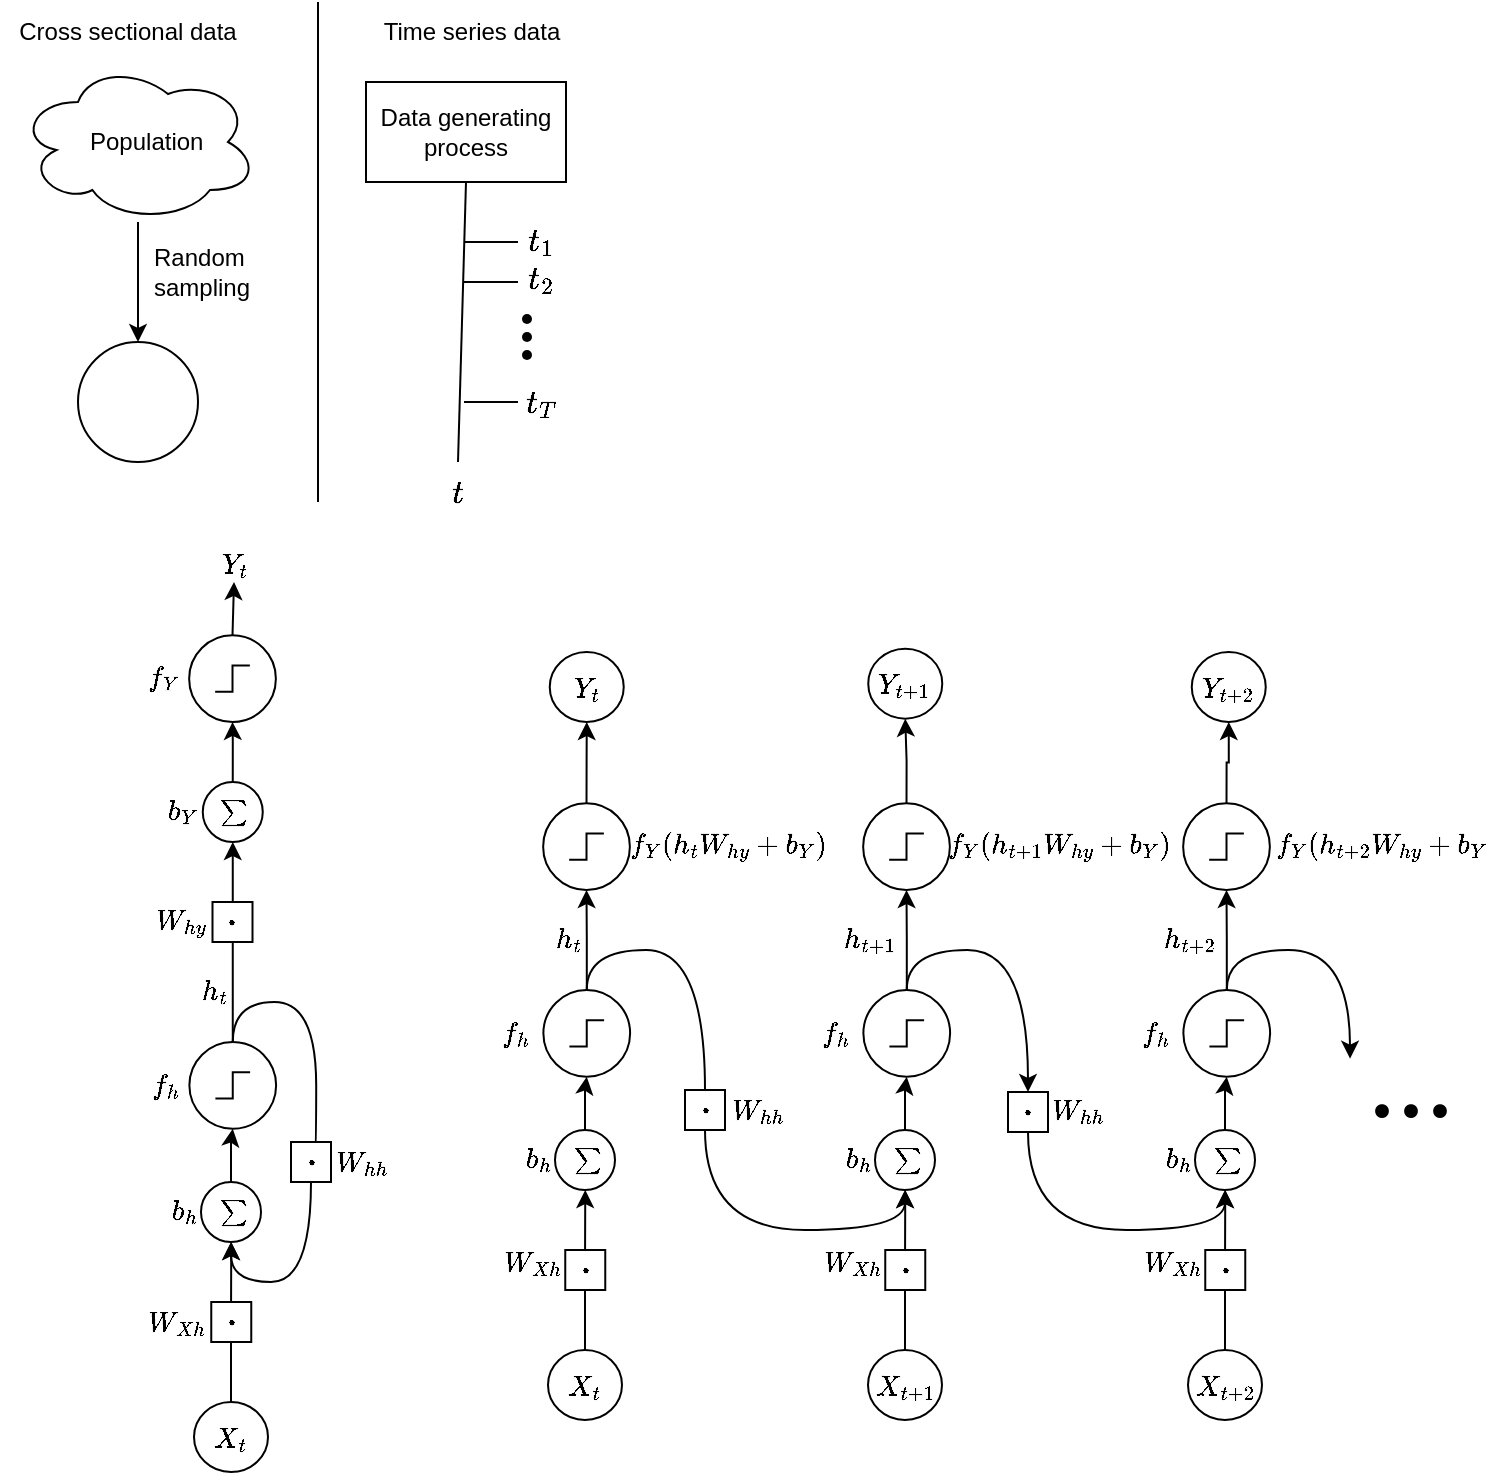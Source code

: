 <mxfile version="21.6.2" type="device">
  <diagram name="Page-1" id="505sKMJ3fzRqQ5gk07cj">
    <mxGraphModel dx="1221" dy="591" grid="1" gridSize="10" guides="1" tooltips="1" connect="1" arrows="1" fold="1" page="1" pageScale="1" pageWidth="850" pageHeight="1100" math="1" shadow="0">
      <root>
        <mxCell id="0" />
        <mxCell id="1" parent="0" />
        <mxCell id="E7iRrf7NFcqsxZCpmhFZ-22" value="$$f_Y$$" style="text;html=1;align=center;verticalAlign=middle;resizable=0;points=[];autosize=1;strokeColor=none;fillColor=none;" vertex="1" parent="1">
          <mxGeometry x="137" y="333.32" width="70" height="30" as="geometry" />
        </mxCell>
        <mxCell id="E7iRrf7NFcqsxZCpmhFZ-26" value="\(\sum\)" style="text;html=1;align=center;verticalAlign=middle;resizable=0;points=[];autosize=1;strokeColor=none;fillColor=none;fontSize=11;" vertex="1" parent="1">
          <mxGeometry x="177.25" y="400" width="60" height="30" as="geometry" />
        </mxCell>
        <mxCell id="E7iRrf7NFcqsxZCpmhFZ-14" value="\(b_h\)" style="text;html=1;align=center;verticalAlign=middle;resizable=0;points=[];autosize=1;strokeColor=none;fillColor=none;" vertex="1" parent="1">
          <mxGeometry x="153" y="600" width="60" height="30" as="geometry" />
        </mxCell>
        <mxCell id="E7iRrf7NFcqsxZCpmhFZ-16" value="" style="edgeStyle=orthogonalEdgeStyle;rounded=0;orthogonalLoop=1;jettySize=auto;html=1;" edge="1" parent="1" source="E7iRrf7NFcqsxZCpmhFZ-10" target="E7iRrf7NFcqsxZCpmhFZ-6">
          <mxGeometry relative="1" as="geometry" />
        </mxCell>
        <mxCell id="E7iRrf7NFcqsxZCpmhFZ-10" value="\(\sum\)" style="text;html=1;align=center;verticalAlign=middle;resizable=0;points=[];autosize=1;strokeColor=none;fillColor=none;fontSize=11;" vertex="1" parent="1">
          <mxGeometry x="176.5" y="600" width="60" height="30" as="geometry" />
        </mxCell>
        <mxCell id="tEOLsJvbwB0zy-CFl1Jq-22" style="edgeStyle=orthogonalEdgeStyle;rounded=0;orthogonalLoop=1;jettySize=auto;html=1;entryX=0.5;entryY=0;entryDx=0;entryDy=0;" parent="1" source="tEOLsJvbwB0zy-CFl1Jq-1" target="tEOLsJvbwB0zy-CFl1Jq-4" edge="1">
          <mxGeometry relative="1" as="geometry" />
        </mxCell>
        <mxCell id="tEOLsJvbwB0zy-CFl1Jq-1" value="" style="ellipse;shape=cloud;whiteSpace=wrap;html=1;" parent="1" vertex="1">
          <mxGeometry x="100" y="40" width="120" height="80" as="geometry" />
        </mxCell>
        <mxCell id="tEOLsJvbwB0zy-CFl1Jq-4" value="" style="ellipse;whiteSpace=wrap;html=1;aspect=fixed;" parent="1" vertex="1">
          <mxGeometry x="130" y="180" width="60" height="60" as="geometry" />
        </mxCell>
        <mxCell id="tEOLsJvbwB0zy-CFl1Jq-5" value="" style="shape=image;html=1;verticalAlign=top;verticalLabelPosition=bottom;labelBackgroundColor=#ffffff;imageAspect=0;aspect=fixed;image=https://cdn0.iconfinder.com/data/icons/octicons/1024/x-128.png" parent="1" vertex="1">
          <mxGeometry x="150" y="190" width="10" height="10" as="geometry" />
        </mxCell>
        <mxCell id="tEOLsJvbwB0zy-CFl1Jq-6" value="" style="shape=image;html=1;verticalAlign=top;verticalLabelPosition=bottom;labelBackgroundColor=#ffffff;imageAspect=0;aspect=fixed;image=https://cdn0.iconfinder.com/data/icons/octicons/1024/x-128.png" parent="1" vertex="1">
          <mxGeometry x="166" y="198" width="10" height="10" as="geometry" />
        </mxCell>
        <mxCell id="tEOLsJvbwB0zy-CFl1Jq-7" value="" style="shape=image;html=1;verticalAlign=top;verticalLabelPosition=bottom;labelBackgroundColor=#ffffff;imageAspect=0;aspect=fixed;image=https://cdn0.iconfinder.com/data/icons/octicons/1024/x-128.png" parent="1" vertex="1">
          <mxGeometry x="173" y="211" width="10" height="10" as="geometry" />
        </mxCell>
        <mxCell id="tEOLsJvbwB0zy-CFl1Jq-8" value="" style="shape=image;html=1;verticalAlign=top;verticalLabelPosition=bottom;labelBackgroundColor=#ffffff;imageAspect=0;aspect=fixed;image=https://cdn0.iconfinder.com/data/icons/octicons/1024/x-128.png" parent="1" vertex="1">
          <mxGeometry x="153" y="201" width="10" height="10" as="geometry" />
        </mxCell>
        <mxCell id="tEOLsJvbwB0zy-CFl1Jq-9" value="" style="shape=image;html=1;verticalAlign=top;verticalLabelPosition=bottom;labelBackgroundColor=#ffffff;imageAspect=0;aspect=fixed;image=https://cdn0.iconfinder.com/data/icons/octicons/1024/x-128.png" parent="1" vertex="1">
          <mxGeometry x="160" y="212" width="10" height="10" as="geometry" />
        </mxCell>
        <mxCell id="tEOLsJvbwB0zy-CFl1Jq-10" value="" style="shape=image;html=1;verticalAlign=top;verticalLabelPosition=bottom;labelBackgroundColor=#ffffff;imageAspect=0;aspect=fixed;image=https://cdn0.iconfinder.com/data/icons/octicons/1024/x-128.png" parent="1" vertex="1">
          <mxGeometry x="147" y="222" width="10" height="10" as="geometry" />
        </mxCell>
        <mxCell id="tEOLsJvbwB0zy-CFl1Jq-11" value="" style="shape=image;html=1;verticalAlign=top;verticalLabelPosition=bottom;labelBackgroundColor=#ffffff;imageAspect=0;aspect=fixed;image=https://cdn0.iconfinder.com/data/icons/octicons/1024/x-128.png" parent="1" vertex="1">
          <mxGeometry x="162" y="227" width="10" height="10" as="geometry" />
        </mxCell>
        <mxCell id="tEOLsJvbwB0zy-CFl1Jq-12" value="" style="shape=image;html=1;verticalAlign=top;verticalLabelPosition=bottom;labelBackgroundColor=#ffffff;imageAspect=0;aspect=fixed;image=https://cdn0.iconfinder.com/data/icons/octicons/1024/x-128.png" parent="1" vertex="1">
          <mxGeometry x="157" y="220" width="10" height="10" as="geometry" />
        </mxCell>
        <mxCell id="tEOLsJvbwB0zy-CFl1Jq-13" value="" style="shape=image;html=1;verticalAlign=top;verticalLabelPosition=bottom;labelBackgroundColor=#ffffff;imageAspect=0;aspect=fixed;image=https://cdn0.iconfinder.com/data/icons/octicons/1024/x-128.png" parent="1" vertex="1">
          <mxGeometry x="143" y="210" width="10" height="10" as="geometry" />
        </mxCell>
        <mxCell id="tEOLsJvbwB0zy-CFl1Jq-14" value="" style="shape=image;html=1;verticalAlign=top;verticalLabelPosition=bottom;labelBackgroundColor=#ffffff;imageAspect=0;aspect=fixed;image=https://cdn0.iconfinder.com/data/icons/octicons/1024/x-128.png" parent="1" vertex="1">
          <mxGeometry x="137" y="199" width="10" height="10" as="geometry" />
        </mxCell>
        <mxCell id="tEOLsJvbwB0zy-CFl1Jq-15" value="" style="shape=image;html=1;verticalAlign=top;verticalLabelPosition=bottom;labelBackgroundColor=#ffffff;imageAspect=0;aspect=fixed;image=https://cdn0.iconfinder.com/data/icons/octicons/1024/x-128.png" parent="1" vertex="1">
          <mxGeometry x="160" y="184" width="10" height="10" as="geometry" />
        </mxCell>
        <mxCell id="tEOLsJvbwB0zy-CFl1Jq-16" value="" style="shape=image;html=1;verticalAlign=top;verticalLabelPosition=bottom;labelBackgroundColor=#ffffff;imageAspect=0;aspect=fixed;image=https://cdn0.iconfinder.com/data/icons/octicons/1024/x-128.png" parent="1" vertex="1">
          <mxGeometry x="178" y="202" width="10" height="10" as="geometry" />
        </mxCell>
        <mxCell id="tEOLsJvbwB0zy-CFl1Jq-17" value="" style="shape=image;html=1;verticalAlign=top;verticalLabelPosition=bottom;labelBackgroundColor=#ffffff;imageAspect=0;aspect=fixed;image=https://cdn0.iconfinder.com/data/icons/octicons/1024/x-128.png" parent="1" vertex="1">
          <mxGeometry x="173" y="221" width="10" height="10" as="geometry" />
        </mxCell>
        <mxCell id="tEOLsJvbwB0zy-CFl1Jq-18" value="" style="shape=image;html=1;verticalAlign=top;verticalLabelPosition=bottom;labelBackgroundColor=#ffffff;imageAspect=0;aspect=fixed;image=https://cdn0.iconfinder.com/data/icons/octicons/1024/x-128.png" parent="1" vertex="1">
          <mxGeometry x="134" y="217" width="10" height="10" as="geometry" />
        </mxCell>
        <mxCell id="tEOLsJvbwB0zy-CFl1Jq-19" value="" style="shape=image;html=1;verticalAlign=top;verticalLabelPosition=bottom;labelBackgroundColor=#ffffff;imageAspect=0;aspect=fixed;image=https://cdn0.iconfinder.com/data/icons/octicons/1024/x-128.png" parent="1" vertex="1">
          <mxGeometry x="141" y="187" width="10" height="10" as="geometry" />
        </mxCell>
        <mxCell id="tEOLsJvbwB0zy-CFl1Jq-20" value="Population" style="text;html=1;strokeColor=none;fillColor=none;align=left;verticalAlign=middle;whiteSpace=wrap;rounded=0;" parent="1" vertex="1">
          <mxGeometry x="134" y="65" width="60" height="30" as="geometry" />
        </mxCell>
        <mxCell id="tEOLsJvbwB0zy-CFl1Jq-21" value="Cross sectional data" style="text;html=1;strokeColor=none;fillColor=none;align=center;verticalAlign=middle;whiteSpace=wrap;rounded=0;" parent="1" vertex="1">
          <mxGeometry x="91" y="10" width="128" height="30" as="geometry" />
        </mxCell>
        <mxCell id="tEOLsJvbwB0zy-CFl1Jq-23" value="Random sampling" style="text;html=1;strokeColor=none;fillColor=none;align=left;verticalAlign=middle;whiteSpace=wrap;rounded=0;" parent="1" vertex="1">
          <mxGeometry x="166" y="130" width="60" height="30" as="geometry" />
        </mxCell>
        <mxCell id="tEOLsJvbwB0zy-CFl1Jq-24" value="" style="endArrow=none;html=1;rounded=0;" parent="1" edge="1">
          <mxGeometry width="50" height="50" relative="1" as="geometry">
            <mxPoint x="250" y="260" as="sourcePoint" />
            <mxPoint x="250" y="10" as="targetPoint" />
          </mxGeometry>
        </mxCell>
        <mxCell id="tEOLsJvbwB0zy-CFl1Jq-25" value="Time series data" style="text;html=1;strokeColor=none;fillColor=none;align=center;verticalAlign=middle;whiteSpace=wrap;rounded=0;" parent="1" vertex="1">
          <mxGeometry x="263" y="10" width="128" height="30" as="geometry" />
        </mxCell>
        <mxCell id="tEOLsJvbwB0zy-CFl1Jq-27" value="Data generating process" style="rounded=0;whiteSpace=wrap;html=1;" parent="1" vertex="1">
          <mxGeometry x="274" y="50" width="100" height="50" as="geometry" />
        </mxCell>
        <mxCell id="tEOLsJvbwB0zy-CFl1Jq-28" value="" style="endArrow=none;html=1;rounded=0;entryX=0.5;entryY=1;entryDx=0;entryDy=0;" parent="1" target="tEOLsJvbwB0zy-CFl1Jq-27" edge="1">
          <mxGeometry width="50" height="50" relative="1" as="geometry">
            <mxPoint x="320" y="240" as="sourcePoint" />
            <mxPoint x="420" y="70" as="targetPoint" />
          </mxGeometry>
        </mxCell>
        <mxCell id="tEOLsJvbwB0zy-CFl1Jq-29" value="\(t\)" style="text;html=1;align=center;verticalAlign=middle;resizable=0;points=[];autosize=1;strokeColor=none;fillColor=none;fontSize=14;" parent="1" vertex="1">
          <mxGeometry x="300" y="240" width="40" height="30" as="geometry" />
        </mxCell>
        <mxCell id="tEOLsJvbwB0zy-CFl1Jq-30" value="" style="endArrow=none;html=1;rounded=0;" parent="1" edge="1">
          <mxGeometry width="50" height="50" relative="1" as="geometry">
            <mxPoint x="323" y="130" as="sourcePoint" />
            <mxPoint x="350" y="130" as="targetPoint" />
          </mxGeometry>
        </mxCell>
        <mxCell id="tEOLsJvbwB0zy-CFl1Jq-31" value="" style="endArrow=none;html=1;rounded=0;" parent="1" edge="1">
          <mxGeometry width="50" height="50" relative="1" as="geometry">
            <mxPoint x="323" y="150" as="sourcePoint" />
            <mxPoint x="350" y="150" as="targetPoint" />
          </mxGeometry>
        </mxCell>
        <mxCell id="tEOLsJvbwB0zy-CFl1Jq-34" value="" style="endArrow=none;html=1;rounded=0;" parent="1" edge="1">
          <mxGeometry width="50" height="50" relative="1" as="geometry">
            <mxPoint x="323" y="210" as="sourcePoint" />
            <mxPoint x="350" y="210" as="targetPoint" />
          </mxGeometry>
        </mxCell>
        <mxCell id="tEOLsJvbwB0zy-CFl1Jq-36" value="\(t_1\)" style="text;html=1;align=center;verticalAlign=middle;resizable=0;points=[];autosize=1;strokeColor=none;fillColor=none;fontSize=14;" parent="1" vertex="1">
          <mxGeometry x="331" y="114" width="60" height="30" as="geometry" />
        </mxCell>
        <mxCell id="tEOLsJvbwB0zy-CFl1Jq-37" value="\(t_2\)" style="text;html=1;align=center;verticalAlign=middle;resizable=0;points=[];autosize=1;strokeColor=none;fillColor=none;fontSize=14;" parent="1" vertex="1">
          <mxGeometry x="331" y="133" width="60" height="30" as="geometry" />
        </mxCell>
        <mxCell id="tEOLsJvbwB0zy-CFl1Jq-38" value="\(t_T\)" style="text;html=1;align=center;verticalAlign=middle;resizable=0;points=[];autosize=1;strokeColor=none;fillColor=none;fontSize=14;" parent="1" vertex="1">
          <mxGeometry x="331" y="195" width="60" height="30" as="geometry" />
        </mxCell>
        <mxCell id="tEOLsJvbwB0zy-CFl1Jq-39" value="" style="ellipse;whiteSpace=wrap;html=1;labelBackgroundColor=#030303;labelBorderColor=none;fillColor=#030303;strokeColor=none;" parent="1" vertex="1">
          <mxGeometry x="352" y="166" width="5" height="5" as="geometry" />
        </mxCell>
        <mxCell id="tEOLsJvbwB0zy-CFl1Jq-41" value="" style="ellipse;whiteSpace=wrap;html=1;labelBackgroundColor=#030303;labelBorderColor=none;fillColor=#030303;strokeColor=none;" parent="1" vertex="1">
          <mxGeometry x="352" y="175" width="5" height="5" as="geometry" />
        </mxCell>
        <mxCell id="tEOLsJvbwB0zy-CFl1Jq-42" value="" style="ellipse;whiteSpace=wrap;html=1;labelBackgroundColor=#030303;labelBorderColor=none;fillColor=#030303;strokeColor=none;" parent="1" vertex="1">
          <mxGeometry x="352" y="184" width="5" height="5" as="geometry" />
        </mxCell>
        <mxCell id="E7iRrf7NFcqsxZCpmhFZ-1" value="\(X_t\)" style="ellipse;whiteSpace=wrap;html=1;" vertex="1" parent="1">
          <mxGeometry x="188" y="710" width="37" height="35" as="geometry" />
        </mxCell>
        <mxCell id="E7iRrf7NFcqsxZCpmhFZ-12" style="edgeStyle=orthogonalEdgeStyle;rounded=0;orthogonalLoop=1;jettySize=auto;html=1;entryX=0.5;entryY=0;entryDx=0;entryDy=0;exitX=0.5;exitY=0;exitDx=0;exitDy=0;exitPerimeter=0;curved=1;" edge="1" parent="1" source="E7iRrf7NFcqsxZCpmhFZ-6" target="E7iRrf7NFcqsxZCpmhFZ-72">
          <mxGeometry relative="1" as="geometry" />
        </mxCell>
        <mxCell id="E7iRrf7NFcqsxZCpmhFZ-17" style="edgeStyle=orthogonalEdgeStyle;rounded=0;orthogonalLoop=1;jettySize=auto;html=1;entryX=0.5;entryY=1;entryDx=0;entryDy=0;" edge="1" parent="1" source="E7iRrf7NFcqsxZCpmhFZ-6" target="E7iRrf7NFcqsxZCpmhFZ-24">
          <mxGeometry relative="1" as="geometry">
            <mxPoint x="207" y="420" as="targetPoint" />
          </mxGeometry>
        </mxCell>
        <mxCell id="E7iRrf7NFcqsxZCpmhFZ-6" value="" style="pointerEvents=1;verticalLabelPosition=bottom;shadow=0;dashed=0;align=center;html=1;verticalAlign=top;shape=mxgraph.electrical.signal_sources.source;aspect=fixed;points=[[0.5,0,0],[1,0.5,0],[0.5,1,0],[0,0.5,0]];elSignalType=stepOn;" vertex="1" parent="1">
          <mxGeometry x="185.69" y="530" width="43.37" height="43.37" as="geometry" />
        </mxCell>
        <mxCell id="E7iRrf7NFcqsxZCpmhFZ-7" value="$$f_h$$" style="text;html=1;align=center;verticalAlign=middle;resizable=0;points=[];autosize=1;strokeColor=none;fillColor=none;" vertex="1" parent="1">
          <mxGeometry x="139" y="536.69" width="70" height="30" as="geometry" />
        </mxCell>
        <mxCell id="E7iRrf7NFcqsxZCpmhFZ-9" value="" style="ellipse;whiteSpace=wrap;html=1;fillColor=none;" vertex="1" parent="1">
          <mxGeometry x="191.5" y="600" width="30" height="30" as="geometry" />
        </mxCell>
        <mxCell id="E7iRrf7NFcqsxZCpmhFZ-11" value="\(W_{Xh}\)" style="text;html=1;align=center;verticalAlign=middle;resizable=0;points=[];autosize=1;strokeColor=none;fillColor=none;" vertex="1" parent="1">
          <mxGeometry x="139" y="655" width="80" height="30" as="geometry" />
        </mxCell>
        <mxCell id="E7iRrf7NFcqsxZCpmhFZ-13" value="\(W_{hh}\)" style="text;html=1;align=center;verticalAlign=middle;resizable=0;points=[];autosize=1;strokeColor=none;fillColor=none;" vertex="1" parent="1">
          <mxGeometry x="232.38" y="575" width="80" height="30" as="geometry" />
        </mxCell>
        <mxCell id="E7iRrf7NFcqsxZCpmhFZ-19" value="\(W_{hy}\)" style="text;html=1;align=center;verticalAlign=middle;resizable=0;points=[];autosize=1;strokeColor=none;fillColor=none;" vertex="1" parent="1">
          <mxGeometry x="141" y="455" width="80" height="30" as="geometry" />
        </mxCell>
        <mxCell id="E7iRrf7NFcqsxZCpmhFZ-20" value="\(Y_t\)" style="text;html=1;align=center;verticalAlign=middle;resizable=0;points=[];autosize=1;strokeColor=none;fillColor=none;" vertex="1" parent="1">
          <mxGeometry x="178.38" y="276" width="60" height="30" as="geometry" />
        </mxCell>
        <mxCell id="E7iRrf7NFcqsxZCpmhFZ-23" style="edgeStyle=orthogonalEdgeStyle;rounded=0;orthogonalLoop=1;jettySize=auto;html=1;exitX=0.5;exitY=0;exitDx=0;exitDy=0;exitPerimeter=0;" edge="1" parent="1" source="E7iRrf7NFcqsxZCpmhFZ-85">
          <mxGeometry relative="1" as="geometry">
            <mxPoint x="207.429" y="340" as="sourcePoint" />
            <mxPoint x="208" y="300" as="targetPoint" />
          </mxGeometry>
        </mxCell>
        <mxCell id="E7iRrf7NFcqsxZCpmhFZ-27" style="edgeStyle=orthogonalEdgeStyle;rounded=0;orthogonalLoop=1;jettySize=auto;html=1;entryX=0.5;entryY=1;entryDx=0;entryDy=0;entryPerimeter=0;" edge="1" parent="1" source="E7iRrf7NFcqsxZCpmhFZ-24" target="E7iRrf7NFcqsxZCpmhFZ-85">
          <mxGeometry relative="1" as="geometry">
            <mxPoint x="207.38" y="370" as="targetPoint" />
          </mxGeometry>
        </mxCell>
        <mxCell id="E7iRrf7NFcqsxZCpmhFZ-24" value="" style="ellipse;whiteSpace=wrap;html=1;fillColor=none;" vertex="1" parent="1">
          <mxGeometry x="192.38" y="400" width="30" height="30" as="geometry" />
        </mxCell>
        <mxCell id="E7iRrf7NFcqsxZCpmhFZ-25" value="\(b_Y\)" style="text;html=1;align=center;verticalAlign=middle;resizable=0;points=[];autosize=1;strokeColor=none;fillColor=none;" vertex="1" parent="1">
          <mxGeometry x="151.63" y="400" width="60" height="30" as="geometry" />
        </mxCell>
        <mxCell id="E7iRrf7NFcqsxZCpmhFZ-74" style="edgeStyle=orthogonalEdgeStyle;rounded=0;orthogonalLoop=1;jettySize=auto;html=1;entryX=0.5;entryY=1;entryDx=0;entryDy=0;curved=1;exitX=0.5;exitY=1;exitDx=0;exitDy=0;" edge="1" parent="1" source="E7iRrf7NFcqsxZCpmhFZ-72" target="E7iRrf7NFcqsxZCpmhFZ-9">
          <mxGeometry relative="1" as="geometry" />
        </mxCell>
        <mxCell id="E7iRrf7NFcqsxZCpmhFZ-72" value="\(\cdot\)" style="rounded=0;whiteSpace=wrap;html=1;fontSize=18;" vertex="1" parent="1">
          <mxGeometry x="236.5" y="580" width="20" height="20" as="geometry" />
        </mxCell>
        <mxCell id="E7iRrf7NFcqsxZCpmhFZ-77" style="edgeStyle=orthogonalEdgeStyle;rounded=0;orthogonalLoop=1;jettySize=auto;html=1;exitX=0.5;exitY=0;exitDx=0;exitDy=0;" edge="1" parent="1" source="E7iRrf7NFcqsxZCpmhFZ-1">
          <mxGeometry relative="1" as="geometry">
            <mxPoint x="206.63" y="630" as="targetPoint" />
          </mxGeometry>
        </mxCell>
        <mxCell id="E7iRrf7NFcqsxZCpmhFZ-76" value="\(\cdot\)" style="rounded=0;whiteSpace=wrap;html=1;fontSize=18;" vertex="1" parent="1">
          <mxGeometry x="196.63" y="660" width="20" height="20" as="geometry" />
        </mxCell>
        <mxCell id="E7iRrf7NFcqsxZCpmhFZ-82" value="\(\cdot\)" style="rounded=0;whiteSpace=wrap;html=1;fontSize=18;" vertex="1" parent="1">
          <mxGeometry x="197.25" y="460" width="20" height="20" as="geometry" />
        </mxCell>
        <mxCell id="E7iRrf7NFcqsxZCpmhFZ-85" value="" style="pointerEvents=1;verticalLabelPosition=bottom;shadow=0;dashed=0;align=center;html=1;verticalAlign=top;shape=mxgraph.electrical.signal_sources.source;aspect=fixed;points=[[0.5,0,0],[1,0.5,0],[0.5,1,0],[0,0.5,0]];elSignalType=stepOn;" vertex="1" parent="1">
          <mxGeometry x="185.57" y="326.63" width="43.37" height="43.37" as="geometry" />
        </mxCell>
        <mxCell id="E7iRrf7NFcqsxZCpmhFZ-86" value="\(h_t\)" style="text;html=1;align=center;verticalAlign=middle;resizable=0;points=[];autosize=1;strokeColor=none;fillColor=none;" vertex="1" parent="1">
          <mxGeometry x="173" y="490" width="50" height="30" as="geometry" />
        </mxCell>
        <mxCell id="E7iRrf7NFcqsxZCpmhFZ-87" value="$$f_Y(h_t&lt;br&gt;W_{hy}&lt;br&gt;&amp;nbsp;+b_Y&lt;br&gt;)$$" style="text;html=1;align=center;verticalAlign=middle;resizable=0;points=[];autosize=1;strokeColor=none;fillColor=none;" vertex="1" parent="1">
          <mxGeometry x="415.38" y="397.32" width="80" height="70" as="geometry" />
        </mxCell>
        <mxCell id="E7iRrf7NFcqsxZCpmhFZ-89" value="\(b_h\)" style="text;html=1;align=center;verticalAlign=middle;resizable=0;points=[];autosize=1;strokeColor=none;fillColor=none;" vertex="1" parent="1">
          <mxGeometry x="330" y="574" width="60" height="30" as="geometry" />
        </mxCell>
        <mxCell id="E7iRrf7NFcqsxZCpmhFZ-90" value="" style="edgeStyle=orthogonalEdgeStyle;rounded=0;orthogonalLoop=1;jettySize=auto;html=1;" edge="1" parent="1" source="E7iRrf7NFcqsxZCpmhFZ-91" target="E7iRrf7NFcqsxZCpmhFZ-95">
          <mxGeometry relative="1" as="geometry" />
        </mxCell>
        <mxCell id="E7iRrf7NFcqsxZCpmhFZ-91" value="\(\sum\)" style="text;html=1;align=center;verticalAlign=middle;resizable=0;points=[];autosize=1;strokeColor=none;fillColor=none;fontSize=11;" vertex="1" parent="1">
          <mxGeometry x="353.5" y="574" width="60" height="30" as="geometry" />
        </mxCell>
        <mxCell id="E7iRrf7NFcqsxZCpmhFZ-92" value="\(X_t\)" style="ellipse;whiteSpace=wrap;html=1;" vertex="1" parent="1">
          <mxGeometry x="365" y="684" width="37" height="35" as="geometry" />
        </mxCell>
        <mxCell id="E7iRrf7NFcqsxZCpmhFZ-93" style="edgeStyle=orthogonalEdgeStyle;rounded=0;orthogonalLoop=1;jettySize=auto;html=1;entryX=0.5;entryY=0;entryDx=0;entryDy=0;exitX=0.5;exitY=0;exitDx=0;exitDy=0;exitPerimeter=0;curved=1;endArrow=none;endFill=0;" edge="1" parent="1" source="E7iRrf7NFcqsxZCpmhFZ-95" target="E7iRrf7NFcqsxZCpmhFZ-106">
          <mxGeometry relative="1" as="geometry" />
        </mxCell>
        <mxCell id="E7iRrf7NFcqsxZCpmhFZ-94" style="edgeStyle=orthogonalEdgeStyle;rounded=0;orthogonalLoop=1;jettySize=auto;html=1;entryX=0.5;entryY=1;entryDx=0;entryDy=0;entryPerimeter=0;" edge="1" parent="1" source="E7iRrf7NFcqsxZCpmhFZ-95" target="E7iRrf7NFcqsxZCpmhFZ-110">
          <mxGeometry relative="1" as="geometry">
            <mxPoint x="384.38" y="404" as="targetPoint" />
          </mxGeometry>
        </mxCell>
        <mxCell id="E7iRrf7NFcqsxZCpmhFZ-95" value="" style="pointerEvents=1;verticalLabelPosition=bottom;shadow=0;dashed=0;align=center;html=1;verticalAlign=top;shape=mxgraph.electrical.signal_sources.source;aspect=fixed;points=[[0.5,0,0],[1,0.5,0],[0.5,1,0],[0,0.5,0]];elSignalType=stepOn;" vertex="1" parent="1">
          <mxGeometry x="362.69" y="504" width="43.37" height="43.37" as="geometry" />
        </mxCell>
        <mxCell id="E7iRrf7NFcqsxZCpmhFZ-96" value="$$f_h$$" style="text;html=1;align=center;verticalAlign=middle;resizable=0;points=[];autosize=1;strokeColor=none;fillColor=none;" vertex="1" parent="1">
          <mxGeometry x="314" y="510.69" width="70" height="30" as="geometry" />
        </mxCell>
        <mxCell id="E7iRrf7NFcqsxZCpmhFZ-97" value="" style="ellipse;whiteSpace=wrap;html=1;fillColor=none;" vertex="1" parent="1">
          <mxGeometry x="368.5" y="574" width="30" height="30" as="geometry" />
        </mxCell>
        <mxCell id="E7iRrf7NFcqsxZCpmhFZ-98" value="\(W_{Xh}\)" style="text;html=1;align=center;verticalAlign=middle;resizable=0;points=[];autosize=1;strokeColor=none;fillColor=none;" vertex="1" parent="1">
          <mxGeometry x="317" y="625" width="80" height="30" as="geometry" />
        </mxCell>
        <mxCell id="E7iRrf7NFcqsxZCpmhFZ-101" style="edgeStyle=orthogonalEdgeStyle;rounded=0;orthogonalLoop=1;jettySize=auto;html=1;exitX=0.5;exitY=0;exitDx=0;exitDy=0;exitPerimeter=0;entryX=0.5;entryY=1;entryDx=0;entryDy=0;" edge="1" parent="1" source="E7iRrf7NFcqsxZCpmhFZ-110" target="E7iRrf7NFcqsxZCpmhFZ-158">
          <mxGeometry relative="1" as="geometry">
            <mxPoint x="384.429" y="424" as="sourcePoint" />
            <mxPoint x="385" y="384" as="targetPoint" />
          </mxGeometry>
        </mxCell>
        <mxCell id="E7iRrf7NFcqsxZCpmhFZ-105" style="edgeStyle=orthogonalEdgeStyle;rounded=0;orthogonalLoop=1;jettySize=auto;html=1;entryX=0.5;entryY=1;entryDx=0;entryDy=0;curved=1;exitX=0.5;exitY=1;exitDx=0;exitDy=0;" edge="1" parent="1" source="E7iRrf7NFcqsxZCpmhFZ-106" target="E7iRrf7NFcqsxZCpmhFZ-122">
          <mxGeometry relative="1" as="geometry" />
        </mxCell>
        <mxCell id="E7iRrf7NFcqsxZCpmhFZ-106" value="\(\cdot\)" style="rounded=0;whiteSpace=wrap;html=1;fontSize=18;" vertex="1" parent="1">
          <mxGeometry x="433.5" y="554" width="20" height="20" as="geometry" />
        </mxCell>
        <mxCell id="E7iRrf7NFcqsxZCpmhFZ-107" style="edgeStyle=orthogonalEdgeStyle;rounded=0;orthogonalLoop=1;jettySize=auto;html=1;exitX=0.5;exitY=0;exitDx=0;exitDy=0;" edge="1" parent="1" source="E7iRrf7NFcqsxZCpmhFZ-92">
          <mxGeometry relative="1" as="geometry">
            <mxPoint x="383.63" y="604" as="targetPoint" />
          </mxGeometry>
        </mxCell>
        <mxCell id="E7iRrf7NFcqsxZCpmhFZ-108" value="\(\cdot\)" style="rounded=0;whiteSpace=wrap;html=1;fontSize=18;" vertex="1" parent="1">
          <mxGeometry x="373.63" y="634" width="20" height="20" as="geometry" />
        </mxCell>
        <mxCell id="E7iRrf7NFcqsxZCpmhFZ-110" value="" style="pointerEvents=1;verticalLabelPosition=bottom;shadow=0;dashed=0;align=center;html=1;verticalAlign=top;shape=mxgraph.electrical.signal_sources.source;aspect=fixed;points=[[0.5,0,0],[1,0.5,0],[0.5,1,0],[0,0.5,0]];elSignalType=stepOn;" vertex="1" parent="1">
          <mxGeometry x="362.57" y="410.63" width="43.37" height="43.37" as="geometry" />
        </mxCell>
        <mxCell id="E7iRrf7NFcqsxZCpmhFZ-111" value="\(h_t\)" style="text;html=1;align=center;verticalAlign=middle;resizable=0;points=[];autosize=1;strokeColor=none;fillColor=none;" vertex="1" parent="1">
          <mxGeometry x="350" y="464" width="50" height="30" as="geometry" />
        </mxCell>
        <mxCell id="E7iRrf7NFcqsxZCpmhFZ-112" value="\(W_{hh}\)" style="text;html=1;align=center;verticalAlign=middle;resizable=0;points=[];autosize=1;strokeColor=none;fillColor=none;" vertex="1" parent="1">
          <mxGeometry x="429.5" y="549" width="80" height="30" as="geometry" />
        </mxCell>
        <mxCell id="E7iRrf7NFcqsxZCpmhFZ-113" value="$$f_Y(h_{t+1}&lt;br&gt;W_{hy}&lt;br&gt;&amp;nbsp;+b_Y&lt;br&gt;)$$" style="text;html=1;align=center;verticalAlign=middle;resizable=0;points=[];autosize=1;strokeColor=none;fillColor=none;" vertex="1" parent="1">
          <mxGeometry x="569.5" y="397.32" width="100" height="70" as="geometry" />
        </mxCell>
        <mxCell id="E7iRrf7NFcqsxZCpmhFZ-114" value="\(b_h\)" style="text;html=1;align=center;verticalAlign=middle;resizable=0;points=[];autosize=1;strokeColor=none;fillColor=none;" vertex="1" parent="1">
          <mxGeometry x="490" y="574" width="60" height="30" as="geometry" />
        </mxCell>
        <mxCell id="E7iRrf7NFcqsxZCpmhFZ-115" value="" style="edgeStyle=orthogonalEdgeStyle;rounded=0;orthogonalLoop=1;jettySize=auto;html=1;" edge="1" parent="1" source="E7iRrf7NFcqsxZCpmhFZ-116" target="E7iRrf7NFcqsxZCpmhFZ-120">
          <mxGeometry relative="1" as="geometry" />
        </mxCell>
        <mxCell id="E7iRrf7NFcqsxZCpmhFZ-116" value="\(\sum\)" style="text;html=1;align=center;verticalAlign=middle;resizable=0;points=[];autosize=1;strokeColor=none;fillColor=none;fontSize=11;" vertex="1" parent="1">
          <mxGeometry x="513.5" y="574" width="60" height="30" as="geometry" />
        </mxCell>
        <mxCell id="E7iRrf7NFcqsxZCpmhFZ-117" value="\(X_{t+1}\)" style="ellipse;whiteSpace=wrap;html=1;" vertex="1" parent="1">
          <mxGeometry x="525" y="684" width="37" height="35" as="geometry" />
        </mxCell>
        <mxCell id="E7iRrf7NFcqsxZCpmhFZ-118" style="edgeStyle=orthogonalEdgeStyle;rounded=0;orthogonalLoop=1;jettySize=auto;html=1;entryX=0.5;entryY=0;entryDx=0;entryDy=0;exitX=0.5;exitY=0;exitDx=0;exitDy=0;exitPerimeter=0;curved=1;" edge="1" parent="1" source="E7iRrf7NFcqsxZCpmhFZ-120" target="E7iRrf7NFcqsxZCpmhFZ-127">
          <mxGeometry relative="1" as="geometry" />
        </mxCell>
        <mxCell id="E7iRrf7NFcqsxZCpmhFZ-119" style="edgeStyle=orthogonalEdgeStyle;rounded=0;orthogonalLoop=1;jettySize=auto;html=1;entryX=0.5;entryY=1;entryDx=0;entryDy=0;entryPerimeter=0;" edge="1" parent="1" source="E7iRrf7NFcqsxZCpmhFZ-120" target="E7iRrf7NFcqsxZCpmhFZ-130">
          <mxGeometry relative="1" as="geometry">
            <mxPoint x="544.38" y="404" as="targetPoint" />
          </mxGeometry>
        </mxCell>
        <mxCell id="E7iRrf7NFcqsxZCpmhFZ-120" value="" style="pointerEvents=1;verticalLabelPosition=bottom;shadow=0;dashed=0;align=center;html=1;verticalAlign=top;shape=mxgraph.electrical.signal_sources.source;aspect=fixed;points=[[0.5,0,0],[1,0.5,0],[0.5,1,0],[0,0.5,0]];elSignalType=stepOn;" vertex="1" parent="1">
          <mxGeometry x="522.69" y="504" width="43.37" height="43.37" as="geometry" />
        </mxCell>
        <mxCell id="E7iRrf7NFcqsxZCpmhFZ-121" value="$$f_h$$" style="text;html=1;align=center;verticalAlign=middle;resizable=0;points=[];autosize=1;strokeColor=none;fillColor=none;" vertex="1" parent="1">
          <mxGeometry x="474" y="510.69" width="70" height="30" as="geometry" />
        </mxCell>
        <mxCell id="E7iRrf7NFcqsxZCpmhFZ-122" value="" style="ellipse;whiteSpace=wrap;html=1;fillColor=none;" vertex="1" parent="1">
          <mxGeometry x="528.5" y="574" width="30" height="30" as="geometry" />
        </mxCell>
        <mxCell id="E7iRrf7NFcqsxZCpmhFZ-123" value="\(W_{Xh}\)" style="text;html=1;align=center;verticalAlign=middle;resizable=0;points=[];autosize=1;strokeColor=none;fillColor=none;" vertex="1" parent="1">
          <mxGeometry x="477" y="625" width="80" height="30" as="geometry" />
        </mxCell>
        <mxCell id="E7iRrf7NFcqsxZCpmhFZ-125" style="edgeStyle=orthogonalEdgeStyle;rounded=0;orthogonalLoop=1;jettySize=auto;html=1;exitX=0.5;exitY=0;exitDx=0;exitDy=0;exitPerimeter=0;entryX=0.5;entryY=1;entryDx=0;entryDy=0;" edge="1" parent="1" source="E7iRrf7NFcqsxZCpmhFZ-130" target="E7iRrf7NFcqsxZCpmhFZ-159">
          <mxGeometry relative="1" as="geometry">
            <mxPoint x="544.429" y="424" as="sourcePoint" />
            <mxPoint x="545" y="384" as="targetPoint" />
          </mxGeometry>
        </mxCell>
        <mxCell id="E7iRrf7NFcqsxZCpmhFZ-126" style="edgeStyle=orthogonalEdgeStyle;rounded=0;orthogonalLoop=1;jettySize=auto;html=1;entryX=0.5;entryY=1;entryDx=0;entryDy=0;curved=1;exitX=0.5;exitY=1;exitDx=0;exitDy=0;" edge="1" parent="1" source="E7iRrf7NFcqsxZCpmhFZ-127" target="E7iRrf7NFcqsxZCpmhFZ-142">
          <mxGeometry relative="1" as="geometry" />
        </mxCell>
        <mxCell id="E7iRrf7NFcqsxZCpmhFZ-127" value="\(\cdot\)" style="rounded=0;whiteSpace=wrap;html=1;fontSize=18;" vertex="1" parent="1">
          <mxGeometry x="595" y="555" width="20" height="20" as="geometry" />
        </mxCell>
        <mxCell id="E7iRrf7NFcqsxZCpmhFZ-128" style="edgeStyle=orthogonalEdgeStyle;rounded=0;orthogonalLoop=1;jettySize=auto;html=1;exitX=0.5;exitY=0;exitDx=0;exitDy=0;" edge="1" parent="1" source="E7iRrf7NFcqsxZCpmhFZ-117">
          <mxGeometry relative="1" as="geometry">
            <mxPoint x="543.63" y="604" as="targetPoint" />
          </mxGeometry>
        </mxCell>
        <mxCell id="E7iRrf7NFcqsxZCpmhFZ-129" value="\(\cdot\)" style="rounded=0;whiteSpace=wrap;html=1;fontSize=18;" vertex="1" parent="1">
          <mxGeometry x="533.63" y="634" width="20" height="20" as="geometry" />
        </mxCell>
        <mxCell id="E7iRrf7NFcqsxZCpmhFZ-130" value="" style="pointerEvents=1;verticalLabelPosition=bottom;shadow=0;dashed=0;align=center;html=1;verticalAlign=top;shape=mxgraph.electrical.signal_sources.source;aspect=fixed;points=[[0.5,0,0],[1,0.5,0],[0.5,1,0],[0,0.5,0]];elSignalType=stepOn;" vertex="1" parent="1">
          <mxGeometry x="522.57" y="410.63" width="43.37" height="43.37" as="geometry" />
        </mxCell>
        <mxCell id="E7iRrf7NFcqsxZCpmhFZ-131" value="\(h_{t+1}\)" style="text;html=1;align=center;verticalAlign=middle;resizable=0;points=[];autosize=1;strokeColor=none;fillColor=none;" vertex="1" parent="1">
          <mxGeometry x="485.94" y="464" width="80" height="30" as="geometry" />
        </mxCell>
        <mxCell id="E7iRrf7NFcqsxZCpmhFZ-132" value="\(W_{hh}\)" style="text;html=1;align=center;verticalAlign=middle;resizable=0;points=[];autosize=1;strokeColor=none;fillColor=none;" vertex="1" parent="1">
          <mxGeometry x="589.5" y="549" width="80" height="30" as="geometry" />
        </mxCell>
        <mxCell id="E7iRrf7NFcqsxZCpmhFZ-133" value="$$f_Y(h_{t+2}&lt;br&gt;W_{hy}&lt;br&gt;&amp;nbsp;+b_Y&lt;br&gt;)$$" style="text;html=1;align=center;verticalAlign=middle;resizable=0;points=[];autosize=1;strokeColor=none;fillColor=none;" vertex="1" parent="1">
          <mxGeometry x="733.5" y="397.32" width="100" height="70" as="geometry" />
        </mxCell>
        <mxCell id="E7iRrf7NFcqsxZCpmhFZ-134" value="\(b_h\)" style="text;html=1;align=center;verticalAlign=middle;resizable=0;points=[];autosize=1;strokeColor=none;fillColor=none;" vertex="1" parent="1">
          <mxGeometry x="650" y="574" width="60" height="30" as="geometry" />
        </mxCell>
        <mxCell id="E7iRrf7NFcqsxZCpmhFZ-135" value="" style="edgeStyle=orthogonalEdgeStyle;rounded=0;orthogonalLoop=1;jettySize=auto;html=1;" edge="1" parent="1" source="E7iRrf7NFcqsxZCpmhFZ-136" target="E7iRrf7NFcqsxZCpmhFZ-140">
          <mxGeometry relative="1" as="geometry" />
        </mxCell>
        <mxCell id="E7iRrf7NFcqsxZCpmhFZ-136" value="\(\sum\)" style="text;html=1;align=center;verticalAlign=middle;resizable=0;points=[];autosize=1;strokeColor=none;fillColor=none;fontSize=11;" vertex="1" parent="1">
          <mxGeometry x="673.5" y="574" width="60" height="30" as="geometry" />
        </mxCell>
        <mxCell id="E7iRrf7NFcqsxZCpmhFZ-137" value="\(X_{t+2}\)" style="ellipse;whiteSpace=wrap;html=1;" vertex="1" parent="1">
          <mxGeometry x="685" y="684" width="37" height="35" as="geometry" />
        </mxCell>
        <mxCell id="E7iRrf7NFcqsxZCpmhFZ-139" style="edgeStyle=orthogonalEdgeStyle;rounded=0;orthogonalLoop=1;jettySize=auto;html=1;entryX=0.5;entryY=1;entryDx=0;entryDy=0;entryPerimeter=0;" edge="1" parent="1" source="E7iRrf7NFcqsxZCpmhFZ-140" target="E7iRrf7NFcqsxZCpmhFZ-149">
          <mxGeometry relative="1" as="geometry">
            <mxPoint x="704.38" y="404" as="targetPoint" />
          </mxGeometry>
        </mxCell>
        <mxCell id="E7iRrf7NFcqsxZCpmhFZ-154" style="edgeStyle=orthogonalEdgeStyle;rounded=0;orthogonalLoop=1;jettySize=auto;html=1;exitX=0.5;exitY=0;exitDx=0;exitDy=0;exitPerimeter=0;curved=1;entryX=0.5;entryY=0;entryDx=0;entryDy=0;" edge="1" parent="1" source="E7iRrf7NFcqsxZCpmhFZ-140" target="E7iRrf7NFcqsxZCpmhFZ-156">
          <mxGeometry relative="1" as="geometry">
            <mxPoint x="751.01" y="519.005" as="targetPoint" />
            <mxPoint x="665.385" y="497.32" as="sourcePoint" />
          </mxGeometry>
        </mxCell>
        <mxCell id="E7iRrf7NFcqsxZCpmhFZ-140" value="" style="pointerEvents=1;verticalLabelPosition=bottom;shadow=0;dashed=0;align=center;html=1;verticalAlign=top;shape=mxgraph.electrical.signal_sources.source;aspect=fixed;points=[[0.5,0,0],[1,0.5,0],[0.5,1,0],[0,0.5,0]];elSignalType=stepOn;" vertex="1" parent="1">
          <mxGeometry x="682.69" y="504" width="43.37" height="43.37" as="geometry" />
        </mxCell>
        <mxCell id="E7iRrf7NFcqsxZCpmhFZ-141" value="$$f_h$$" style="text;html=1;align=center;verticalAlign=middle;resizable=0;points=[];autosize=1;strokeColor=none;fillColor=none;" vertex="1" parent="1">
          <mxGeometry x="634" y="510.69" width="70" height="30" as="geometry" />
        </mxCell>
        <mxCell id="E7iRrf7NFcqsxZCpmhFZ-142" value="" style="ellipse;whiteSpace=wrap;html=1;fillColor=none;" vertex="1" parent="1">
          <mxGeometry x="688.5" y="574" width="30" height="30" as="geometry" />
        </mxCell>
        <mxCell id="E7iRrf7NFcqsxZCpmhFZ-143" value="\(W_{Xh}\)" style="text;html=1;align=center;verticalAlign=middle;resizable=0;points=[];autosize=1;strokeColor=none;fillColor=none;" vertex="1" parent="1">
          <mxGeometry x="637" y="625" width="80" height="30" as="geometry" />
        </mxCell>
        <mxCell id="E7iRrf7NFcqsxZCpmhFZ-145" style="edgeStyle=orthogonalEdgeStyle;rounded=0;orthogonalLoop=1;jettySize=auto;html=1;exitX=0.5;exitY=0;exitDx=0;exitDy=0;exitPerimeter=0;entryX=0.5;entryY=1;entryDx=0;entryDy=0;" edge="1" parent="1" source="E7iRrf7NFcqsxZCpmhFZ-149" target="E7iRrf7NFcqsxZCpmhFZ-160">
          <mxGeometry relative="1" as="geometry">
            <mxPoint x="704.429" y="424" as="sourcePoint" />
            <mxPoint x="705" y="384" as="targetPoint" />
          </mxGeometry>
        </mxCell>
        <mxCell id="E7iRrf7NFcqsxZCpmhFZ-147" style="edgeStyle=orthogonalEdgeStyle;rounded=0;orthogonalLoop=1;jettySize=auto;html=1;exitX=0.5;exitY=0;exitDx=0;exitDy=0;" edge="1" parent="1" source="E7iRrf7NFcqsxZCpmhFZ-137">
          <mxGeometry relative="1" as="geometry">
            <mxPoint x="703.63" y="604" as="targetPoint" />
          </mxGeometry>
        </mxCell>
        <mxCell id="E7iRrf7NFcqsxZCpmhFZ-148" value="\(\cdot\)" style="rounded=0;whiteSpace=wrap;html=1;fontSize=18;" vertex="1" parent="1">
          <mxGeometry x="693.63" y="634" width="20" height="20" as="geometry" />
        </mxCell>
        <mxCell id="E7iRrf7NFcqsxZCpmhFZ-149" value="" style="pointerEvents=1;verticalLabelPosition=bottom;shadow=0;dashed=0;align=center;html=1;verticalAlign=top;shape=mxgraph.electrical.signal_sources.source;aspect=fixed;points=[[0.5,0,0],[1,0.5,0],[0.5,1,0],[0,0.5,0]];elSignalType=stepOn;" vertex="1" parent="1">
          <mxGeometry x="682.57" y="410.63" width="43.37" height="43.37" as="geometry" />
        </mxCell>
        <mxCell id="E7iRrf7NFcqsxZCpmhFZ-152" value="\(h_{t+2}\)" style="text;html=1;align=center;verticalAlign=middle;resizable=0;points=[];autosize=1;strokeColor=none;fillColor=none;" vertex="1" parent="1">
          <mxGeometry x="645.94" y="464" width="80" height="30" as="geometry" />
        </mxCell>
        <mxCell id="E7iRrf7NFcqsxZCpmhFZ-155" value="..." style="text;html=1;align=center;verticalAlign=middle;resizable=0;points=[];autosize=1;strokeColor=none;fillColor=none;fontSize=58;fontFamily=Times New Roman;" vertex="1" parent="1">
          <mxGeometry x="761.01" y="506.69" width="70" height="80" as="geometry" />
        </mxCell>
        <mxCell id="E7iRrf7NFcqsxZCpmhFZ-156" value="" style="rounded=0;whiteSpace=wrap;html=1;fillColor=none;strokeColor=none;" vertex="1" parent="1">
          <mxGeometry x="746.01" y="538.32" width="40" height="30" as="geometry" />
        </mxCell>
        <mxCell id="E7iRrf7NFcqsxZCpmhFZ-158" value="\(Y_t\)" style="ellipse;whiteSpace=wrap;html=1;" vertex="1" parent="1">
          <mxGeometry x="365.87" y="335" width="37" height="35" as="geometry" />
        </mxCell>
        <mxCell id="E7iRrf7NFcqsxZCpmhFZ-159" value="\(Y_{t+1}\)" style="ellipse;whiteSpace=wrap;html=1;" vertex="1" parent="1">
          <mxGeometry x="525.13" y="333.32" width="37" height="35" as="geometry" />
        </mxCell>
        <mxCell id="E7iRrf7NFcqsxZCpmhFZ-160" value="\(Y_{t+2}\)" style="ellipse;whiteSpace=wrap;html=1;" vertex="1" parent="1">
          <mxGeometry x="686.88" y="335" width="37" height="35" as="geometry" />
        </mxCell>
      </root>
    </mxGraphModel>
  </diagram>
</mxfile>
